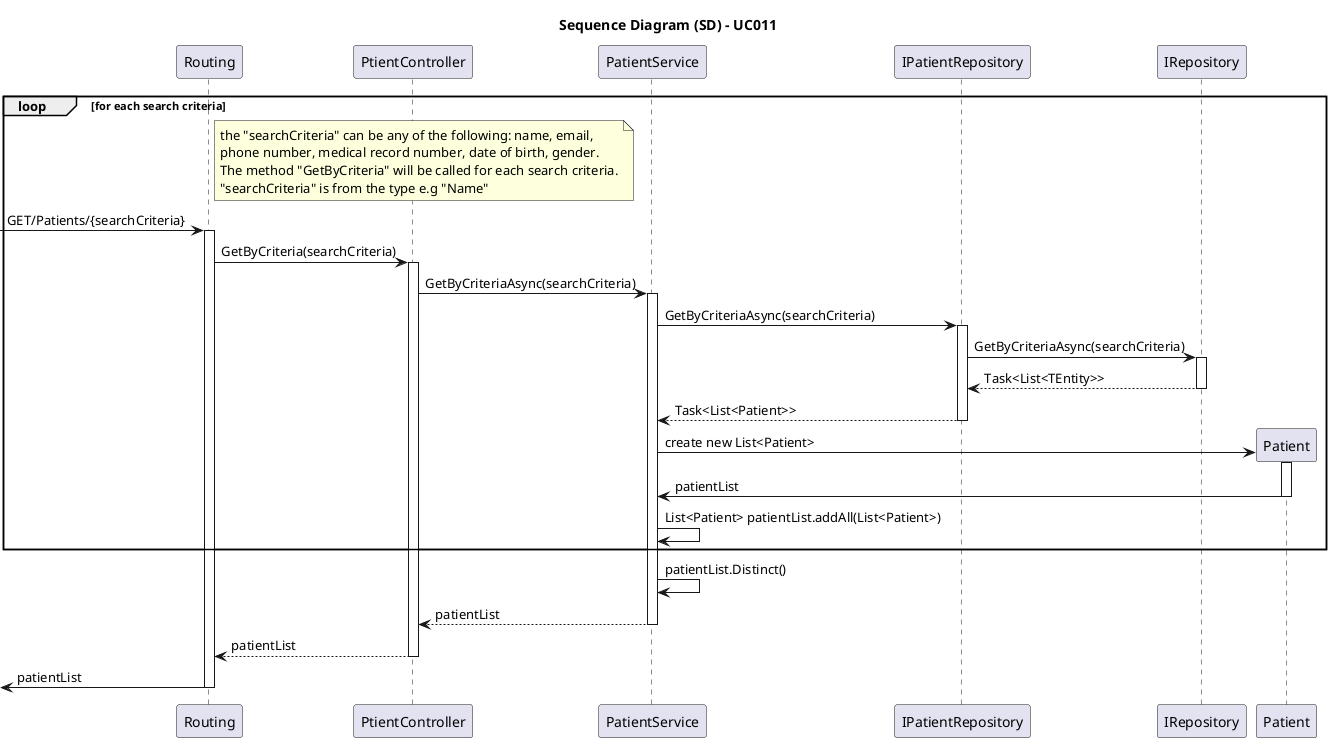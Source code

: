 @startuml
skinparam packageStyle rectangle
skinparam shadowing false
skinparam linetype polyline

skinparam classAttributeIconSize 0

title Sequence Diagram (SD) - UC011


participant "Routing" as Routing 
participant "PtientController" as Controller
participant "PatientService" as Service
participant "IPatientRepository" as IPatientRepository
participant "IRepository" as IRepository
participant "Patient" as Patient

loop for each search criteria

  note right of Routing
    the "searchCriteria" can be any of the following: name, email, 
    phone number, medical record number, date of birth, gender.
    The method "GetByCriteria" will be called for each search criteria.
    "searchCriteria" is from the type e.g "Name"
  end note

  -> Routing: GET/Patients/{searchCriteria}
  activate Routing

    Routing -> Controller: GetByCriteria(searchCriteria)
    activate Controller

      Controller -> Service: GetByCriteriaAsync(searchCriteria)
      activate Service

        Service -> IPatientRepository: GetByCriteriaAsync(searchCriteria)
        activate IPatientRepository

          IPatientRepository -> IRepository: GetByCriteriaAsync(searchCriteria)
          activate IRepository

              IRepository --> IPatientRepository: Task<List<TEntity>>
          deactivate IRepository

          IPatientRepository --> Service: Task<List<Patient>>
        deactivate IPatientRepository

        Service -> Patient**: create new List<Patient>
        activate Patient
  
          Patient -> Service: patientList
        deactivate Patient  

        Service -> Service: List<Patient> patientList.addAll(List<Patient>)
end

        Service -> Service: patientList.Distinct()

        Service --> Controller: patientList
      deactivate Service

      Controller --> Routing: patientList
    deactivate Controller

    <- Routing : patientList
  deactivate Routing




@enduml